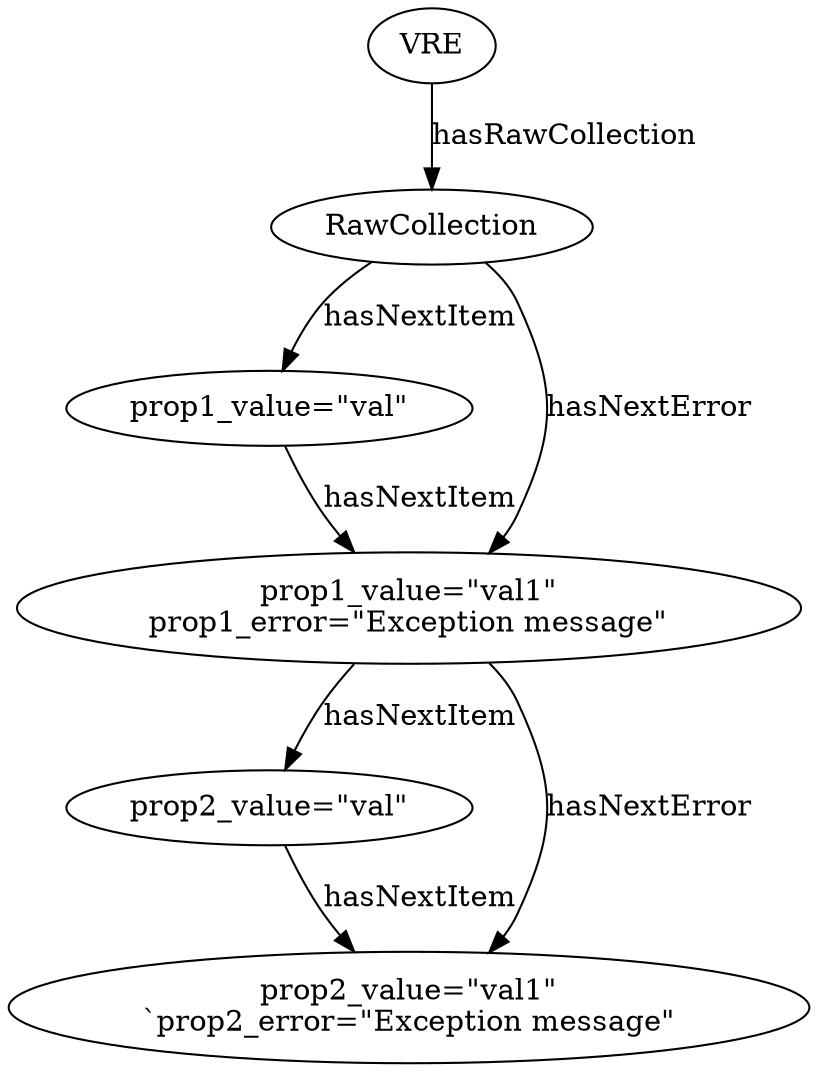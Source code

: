 digraph {
  VRE
  RawCollection
  VRE -> RawCollection [label="hasRawCollection"]
  RawItem1 [label="prop1_value=\"val\""]
  RawCollection -> RawItem1 [label="hasNextItem"]
  RawItem2 [label="prop1_value=\"val1\"\nprop1_error=\"Exception message\""]
  RawItem1 -> RawItem2 [label="hasNextItem"]
  RawCollection -> RawItem2 [label="hasNextError"]
  RawItem3 [label="prop2_value=\"val\""]
  RawItem2 -> RawItem3 [label="hasNextItem"]
  RawItem4 [label="prop2_value=\"val1\"\n`prop2_error=\"Exception message\""]
  RawItem3 -> RawItem4 [label="hasNextItem"]
  RawItem2 -> RawItem4 [label="hasNextError"]
}

